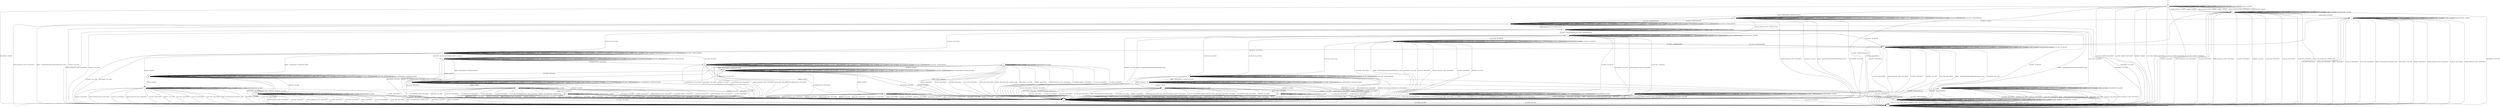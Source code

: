 digraph "" {
	graph ["Incoming time"=0.17901062965393066,
		"Outgoing time"=0.2596268653869629,
		Output="{'States': 32, 'Transitions': 683, 'Filename': '../results/ssh/OpenSSH-OpenSSH-yices-4.dot'}",
		Reference="{'States': 32, 'Transitions': 683, 'Filename': '../subjects/ssh/OpenSSH.dot'}",
		Solver=yices,
		Updated="{'States': 32, 'Transitions': 683, 'Filename': '../subjects/ssh/OpenSSH.dot'}",
		"f-measure"=1.0,
		precision=1.0,
		recall=1.0
	];
	a -> a	[key=0,
		label="DEBUG / NO_RESP"];
	a -> a	[key=1,
		label="CH_OPEN / CH_MAX"];
	a -> a	[key=2,
		label="IGNORE / NO_RESP"];
	a -> a	[key=3,
		label="UNIMPLEMENTED / NO_RESP"];
	a -> w	[key=0,
		label="NEWKEYS / NO_RESP"];
	a -> z	[key=0,
		label="CH_CLOSE / DISCONNECT"];
	a -> ee	[key=0,
		label="DISCONNECT / NO_CONN"];
	a -> ee	[key=1,
		label="KEXINIT / DISCONNECT"];
	a -> ee	[key=2,
		label="SERVICE_REQUEST_AUTH / DISCONNECT"];
	a -> ee	[key=3,
		label="CH_WINDOW_ADJUST / DISCONNECT"];
	a -> ee	[key=4,
		label="UA_PK_OK / DISCONNECT"];
	a -> ee	[key=5,
		label="SERVICE_REQUEST_CONN / DISCONNECT"];
	a -> ee	[key=6,
		label="UA_NONE / DISCONNECT"];
	a -> ee	[key=7,
		label="CH_EXTENDED_DATA / DISCONNECT"];
	a -> ee	[key=8,
		label="UA_PK_NOK / DISCONNECT"];
	a -> ee	[key=9,
		label="CH_REQUEST_PTY / DISCONNECT"];
	a -> ee	[key=10,
		label="KEX30 / DISCONNECT"];
	a -> ee	[key=11,
		label="CH_EOF / DISCONNECT"];
	a -> ee	[key=12,
		label="CH_DATA / DISCONNECT"];
	a -> ee	[key=13,
		label="UA_PW_OK / DISCONNECT"];
	a -> ee	[key=14,
		label="UA_PW_NOK / DISCONNECT"];
	a -> ee	[key=15,
		label="REKEY / DISCONNECT|NO_CONN|NO_CONN"];
	b -> b	[key=0,
		label="SERVICE_REQUEST_AUTH / NO_RESP"];
	b -> b	[key=1,
		label="CH_WINDOW_ADJUST / NO_RESP"];
	b -> b	[key=2,
		label="DEBUG / NO_RESP"];
	b -> b	[key=3,
		label="UA_PK_OK / UNIMPLEMENTED"];
	b -> b	[key=4,
		label="SERVICE_REQUEST_CONN / NO_RESP"];
	b -> b	[key=5,
		label="UA_NONE / UNIMPLEMENTED"];
	b -> b	[key=6,
		label="UA_PK_NOK / UNIMPLEMENTED"];
	b -> b	[key=7,
		label="CH_OPEN / CH_MAX"];
	b -> b	[key=8,
		label="KEX30 / NO_RESP"];
	b -> b	[key=9,
		label="IGNORE / NO_RESP"];
	b -> b	[key=10,
		label="UNIMPLEMENTED / NO_RESP"];
	b -> b	[key=11,
		label="UA_PW_OK / UNIMPLEMENTED"];
	b -> b	[key=12,
		label="UA_PW_NOK / UNIMPLEMENTED"];
	b -> b	[key=13,
		label="REKEY / KEXINIT|KEX31+NEWKEYS|NO_RESP"];
	b -> x	[key=0,
		label="KEXINIT / KEXINIT"];
	b -> z	[key=0,
		label="CH_CLOSE / DISCONNECT"];
	b -> ee	[key=0,
		label="DISCONNECT / NO_CONN"];
	b -> ee	[key=1,
		label="CH_EXTENDED_DATA / DISCONNECT"];
	b -> ee	[key=2,
		label="NEWKEYS / NO_CONN"];
	b -> ee	[key=3,
		label="CH_REQUEST_PTY / DISCONNECT"];
	b -> ee	[key=4,
		label="CH_EOF / DISCONNECT"];
	b -> ee	[key=5,
		label="CH_DATA / DISCONNECT"];
	c -> c	[key=0,
		label="KEXINIT / UNIMPLEMENTED"];
	c -> c	[key=1,
		label="SERVICE_REQUEST_AUTH / SERVICE_ACCEPT"];
	c -> c	[key=2,
		label="CH_WINDOW_ADJUST / CH_NONE"];
	c -> c	[key=3,
		label="DEBUG / NO_RESP"];
	c -> c	[key=4,
		label="CH_EXTENDED_DATA / CH_NONE"];
	c -> c	[key=5,
		label="UA_PK_NOK / UA_FAILURE"];
	c -> c	[key=6,
		label="CH_CLOSE / CH_NONE"];
	c -> c	[key=7,
		label="CH_REQUEST_PTY / CH_NONE"];
	c -> c	[key=8,
		label="KEX30 / UNIMPLEMENTED"];
	c -> c	[key=9,
		label="IGNORE / NO_RESP"];
	c -> c	[key=10,
		label="CH_EOF / CH_NONE"];
	c -> c	[key=11,
		label="CH_DATA / CH_NONE"];
	c -> c	[key=12,
		label="UNIMPLEMENTED / NO_RESP"];
	c -> l	[key=0,
		label="CH_OPEN / UNIMPLEMENTED"];
	c -> z	[key=0,
		label="DISCONNECT / NO_CONN"];
	c -> z	[key=1,
		label="UA_PK_OK / DISCONNECT"];
	c -> z	[key=2,
		label="SERVICE_REQUEST_CONN / DISCONNECT"];
	c -> z	[key=3,
		label="UA_NONE / DISCONNECT"];
	c -> z	[key=4,
		label="NEWKEYS / NO_CONN"];
	c -> z	[key=5,
		label="UA_PW_OK / DISCONNECT"];
	c -> z	[key=6,
		label="UA_PW_NOK / DISCONNECT"];
	c -> z	[key=7,
		label="REKEY / UNIMPLEMENTED|UNIMPLEMENTED|NO_CONN"];
	d -> m	[key=0];
	e -> e	[key=0,
		label="CH_WINDOW_ADJUST / CH_NONE"];
	e -> e	[key=1,
		label="DEBUG / NO_RESP"];
	e -> e	[key=2,
		label="CH_EXTENDED_DATA / CH_NONE"];
	e -> e	[key=3,
		label="CH_CLOSE / CH_NONE"];
	e -> e	[key=4,
		label="CH_REQUEST_PTY / CH_NONE"];
	e -> e	[key=5,
		label="IGNORE / NO_RESP"];
	e -> e	[key=6,
		label="CH_EOF / CH_NONE"];
	e -> e	[key=7,
		label="CH_DATA / CH_NONE"];
	e -> e	[key=8,
		label="UNIMPLEMENTED / NO_RESP"];
	e -> z	[key=0,
		label="DISCONNECT / NO_CONN"];
	e -> z	[key=1,
		label="KEXINIT / DISCONNECT"];
	e -> z	[key=2,
		label="SERVICE_REQUEST_AUTH / DISCONNECT"];
	e -> z	[key=3,
		label="UA_PK_OK / DISCONNECT"];
	e -> z	[key=4,
		label="SERVICE_REQUEST_CONN / DISCONNECT"];
	e -> z	[key=5,
		label="UA_NONE / DISCONNECT"];
	e -> z	[key=6,
		label="NEWKEYS / NO_CONN"];
	e -> z	[key=7,
		label="UA_PK_NOK / DISCONNECT"];
	e -> z	[key=8,
		label="UA_PW_OK / DISCONNECT"];
	e -> z	[key=9,
		label="UA_PW_NOK / DISCONNECT"];
	e -> z	[key=10,
		label="REKEY / DISCONNECT|NO_CONN|NO_CONN"];
	e -> cc	[key=0,
		label="KEX30 / KEX31+NEWKEYS"];
	e -> ee	[key=0,
		label="CH_OPEN / DISCONNECT"];
	f -> f	[key=0,
		label="KEXINIT / UNIMPLEMENTED"];
	f -> f	[key=1,
		label="SERVICE_REQUEST_AUTH / SERVICE_ACCEPT"];
	f -> f	[key=2,
		label="CH_WINDOW_ADJUST / CH_NONE"];
	f -> f	[key=3,
		label="DEBUG / NO_RESP"];
	f -> f	[key=4,
		label="CH_EXTENDED_DATA / CH_NONE"];
	f -> f	[key=5,
		label="CH_CLOSE / CH_NONE"];
	f -> f	[key=6,
		label="CH_REQUEST_PTY / CH_NONE"];
	f -> f	[key=7,
		label="KEX30 / UNIMPLEMENTED"];
	f -> f	[key=8,
		label="IGNORE / NO_RESP"];
	f -> f	[key=9,
		label="CH_EOF / CH_NONE"];
	f -> f	[key=10,
		label="CH_DATA / CH_NONE"];
	f -> f	[key=11,
		label="UNIMPLEMENTED / NO_RESP"];
	f -> f	[key=12,
		label="UA_PW_NOK / UA_FAILURE"];
	f -> p	[key=0,
		label="CH_OPEN / UNIMPLEMENTED"];
	f -> q	[key=0,
		label="UA_PW_OK / UA_SUCCESS"];
	f -> z	[key=0,
		label="DISCONNECT / NO_CONN"];
	f -> z	[key=1,
		label="UA_PK_OK / DISCONNECT"];
	f -> z	[key=2,
		label="SERVICE_REQUEST_CONN / DISCONNECT"];
	f -> z	[key=3,
		label="UA_NONE / DISCONNECT"];
	f -> z	[key=4,
		label="NEWKEYS / NO_CONN"];
	f -> z	[key=5,
		label="UA_PK_NOK / DISCONNECT"];
	f -> z	[key=6,
		label="REKEY / UNIMPLEMENTED|UNIMPLEMENTED|NO_CONN"];
	g -> g	[key=0,
		label="SERVICE_REQUEST_AUTH / UNIMPLEMENTED"];
	g -> g	[key=1,
		label="CH_WINDOW_ADJUST / NO_RESP"];
	g -> g	[key=2,
		label="DEBUG / NO_RESP"];
	g -> g	[key=3,
		label="UA_PK_OK / UNIMPLEMENTED"];
	g -> g	[key=4,
		label="SERVICE_REQUEST_CONN / UNIMPLEMENTED"];
	g -> g	[key=5,
		label="UA_NONE / UNIMPLEMENTED"];
	g -> g	[key=6,
		label="CH_EXTENDED_DATA / NO_RESP"];
	g -> g	[key=7,
		label="UA_PK_NOK / UNIMPLEMENTED"];
	g -> g	[key=8,
		label="CH_OPEN / CH_MAX"];
	g -> g	[key=9,
		label="KEX30 / UNIMPLEMENTED"];
	g -> g	[key=10,
		label="IGNORE / NO_RESP"];
	g -> g	[key=11,
		label="CH_EOF / NO_RESP"];
	g -> g	[key=12,
		label="CH_DATA / NO_RESP"];
	g -> g	[key=13,
		label="UNIMPLEMENTED / NO_RESP"];
	g -> g	[key=14,
		label="UA_PW_OK / UNIMPLEMENTED"];
	g -> g	[key=15,
		label="UA_PW_NOK / UNIMPLEMENTED"];
	g -> q	[key=0,
		label="CH_CLOSE / CH_CLOSE"];
	g -> w	[key=0,
		label="REKEY / KEXINIT|KEX31+NEWKEYS|NO_RESP"];
	g -> ee	[key=0,
		label="DISCONNECT / NO_CONN"];
	g -> ee	[key=1,
		label="NEWKEYS / NO_CONN"];
	g -> ee	[key=2,
		label="CH_REQUEST_PTY / DISCONNECT"];
	g -> ff	[key=0,
		label="KEXINIT / KEXINIT"];
	h -> h	[key=0,
		label="KEXINIT / UNIMPLEMENTED"];
	h -> h	[key=1,
		label="SERVICE_REQUEST_AUTH / SERVICE_ACCEPT"];
	h -> h	[key=2,
		label="CH_WINDOW_ADJUST / UNIMPLEMENTED"];
	h -> h	[key=3,
		label="DEBUG / NO_RESP"];
	h -> h	[key=4,
		label="CH_EXTENDED_DATA / UNIMPLEMENTED"];
	h -> h	[key=5,
		label="CH_OPEN / CH_MAX"];
	h -> h	[key=6,
		label="CH_REQUEST_PTY / UNIMPLEMENTED"];
	h -> h	[key=7,
		label="KEX30 / UNIMPLEMENTED"];
	h -> h	[key=8,
		label="IGNORE / NO_RESP"];
	h -> h	[key=9,
		label="CH_EOF / UNIMPLEMENTED"];
	h -> h	[key=10,
		label="CH_DATA / UNIMPLEMENTED"];
	h -> h	[key=11,
		label="UNIMPLEMENTED / NO_RESP"];
	h -> l	[key=0,
		label="UA_PK_NOK / UA_FAILURE"];
	h -> n	[key=0,
		label="UA_NONE / UA_FAILURE"];
	h -> p	[key=0,
		label="UA_PW_NOK / UA_FAILURE"];
	h -> r	[key=0,
		label="CH_CLOSE / UNIMPLEMENTED"];
	h -> u	[key=0,
		label="UA_PK_OK / UA_SUCCESS"];
	h -> u	[key=1,
		label="UA_PW_OK / UA_SUCCESS"];
	h -> ee	[key=0,
		label="DISCONNECT / NO_CONN"];
	h -> ee	[key=1,
		label="SERVICE_REQUEST_CONN / DISCONNECT"];
	h -> ee	[key=2,
		label="NEWKEYS / NO_CONN"];
	h -> ee	[key=3,
		label="REKEY / UNIMPLEMENTED|UNIMPLEMENTED|NO_CONN"];
	i -> i	[key=0,
		label="CH_WINDOW_ADJUST / CH_NONE"];
	i -> i	[key=1,
		label="DEBUG / NO_RESP"];
	i -> i	[key=2,
		label="CH_EXTENDED_DATA / CH_NONE"];
	i -> i	[key=3,
		label="CH_CLOSE / CH_NONE"];
	i -> i	[key=4,
		label="CH_REQUEST_PTY / CH_NONE"];
	i -> i	[key=5,
		label="IGNORE / NO_RESP"];
	i -> i	[key=6,
		label="CH_EOF / CH_NONE"];
	i -> i	[key=7,
		label="CH_DATA / CH_NONE"];
	i -> i	[key=8,
		label="UNIMPLEMENTED / NO_RESP"];
	i -> t	[key=0,
		label="KEX30 / KEX31+NEWKEYS"];
	i -> z	[key=0,
		label="DISCONNECT / NO_CONN"];
	i -> z	[key=1,
		label="KEXINIT / DISCONNECT"];
	i -> z	[key=2,
		label="SERVICE_REQUEST_AUTH / DISCONNECT"];
	i -> z	[key=3,
		label="UA_PK_OK / DISCONNECT"];
	i -> z	[key=4,
		label="SERVICE_REQUEST_CONN / DISCONNECT"];
	i -> z	[key=5,
		label="UA_NONE / DISCONNECT"];
	i -> z	[key=6,
		label="NEWKEYS / NO_CONN"];
	i -> z	[key=7,
		label="UA_PK_NOK / DISCONNECT"];
	i -> z	[key=8,
		label="UA_PW_OK / DISCONNECT"];
	i -> z	[key=9,
		label="UA_PW_NOK / DISCONNECT"];
	i -> z	[key=10,
		label="REKEY / DISCONNECT|NO_CONN|NO_CONN"];
	i -> ee	[key=0,
		label="CH_OPEN / DISCONNECT"];
	j -> j	[key=0,
		label="KEXINIT / UNIMPLEMENTED"];
	j -> j	[key=1,
		label="SERVICE_REQUEST_AUTH / SERVICE_ACCEPT"];
	j -> j	[key=2,
		label="CH_WINDOW_ADJUST / CH_NONE"];
	j -> j	[key=3,
		label="DEBUG / NO_RESP"];
	j -> j	[key=4,
		label="UA_NONE / UA_FAILURE"];
	j -> j	[key=5,
		label="CH_EXTENDED_DATA / CH_NONE"];
	j -> j	[key=6,
		label="CH_CLOSE / CH_NONE"];
	j -> j	[key=7,
		label="CH_REQUEST_PTY / CH_NONE"];
	j -> j	[key=8,
		label="KEX30 / UNIMPLEMENTED"];
	j -> j	[key=9,
		label="IGNORE / NO_RESP"];
	j -> j	[key=10,
		label="CH_EOF / CH_NONE"];
	j -> j	[key=11,
		label="CH_DATA / CH_NONE"];
	j -> j	[key=12,
		label="UNIMPLEMENTED / NO_RESP"];
	j -> n	[key=0,
		label="CH_OPEN / UNIMPLEMENTED"];
	j -> z	[key=0,
		label="DISCONNECT / NO_CONN"];
	j -> z	[key=1,
		label="UA_PK_OK / DISCONNECT"];
	j -> z	[key=2,
		label="SERVICE_REQUEST_CONN / DISCONNECT"];
	j -> z	[key=3,
		label="NEWKEYS / NO_CONN"];
	j -> z	[key=4,
		label="UA_PK_NOK / DISCONNECT"];
	j -> z	[key=5,
		label="UA_PW_OK / DISCONNECT"];
	j -> z	[key=6,
		label="UA_PW_NOK / DISCONNECT"];
	j -> z	[key=7,
		label="REKEY / UNIMPLEMENTED|UNIMPLEMENTED|NO_CONN"];
	k -> b	[key=0,
		label="NEWKEYS / NO_RESP"];
	k -> k	[key=0,
		label="DEBUG / NO_RESP"];
	k -> k	[key=1,
		label="CH_OPEN / CH_MAX"];
	k -> k	[key=2,
		label="IGNORE / NO_RESP"];
	k -> k	[key=3,
		label="UNIMPLEMENTED / NO_RESP"];
	k -> z	[key=0,
		label="CH_CLOSE / DISCONNECT"];
	k -> ee	[key=0,
		label="DISCONNECT / NO_CONN"];
	k -> ee	[key=1,
		label="KEXINIT / DISCONNECT"];
	k -> ee	[key=2,
		label="SERVICE_REQUEST_AUTH / DISCONNECT"];
	k -> ee	[key=3,
		label="CH_WINDOW_ADJUST / DISCONNECT"];
	k -> ee	[key=4,
		label="UA_PK_OK / DISCONNECT"];
	k -> ee	[key=5,
		label="SERVICE_REQUEST_CONN / DISCONNECT"];
	k -> ee	[key=6,
		label="UA_NONE / DISCONNECT"];
	k -> ee	[key=7,
		label="CH_EXTENDED_DATA / DISCONNECT"];
	k -> ee	[key=8,
		label="UA_PK_NOK / DISCONNECT"];
	k -> ee	[key=9,
		label="CH_REQUEST_PTY / DISCONNECT"];
	k -> ee	[key=10,
		label="KEX30 / DISCONNECT"];
	k -> ee	[key=11,
		label="CH_EOF / DISCONNECT"];
	k -> ee	[key=12,
		label="CH_DATA / DISCONNECT"];
	k -> ee	[key=13,
		label="UA_PW_OK / DISCONNECT"];
	k -> ee	[key=14,
		label="UA_PW_NOK / DISCONNECT"];
	k -> ee	[key=15,
		label="REKEY / DISCONNECT|NO_CONN|NO_CONN"];
	l -> c	[key=0,
		label="CH_CLOSE / UNIMPLEMENTED"];
	l -> l	[key=0,
		label="KEXINIT / UNIMPLEMENTED"];
	l -> l	[key=1,
		label="SERVICE_REQUEST_AUTH / SERVICE_ACCEPT"];
	l -> l	[key=2,
		label="CH_WINDOW_ADJUST / UNIMPLEMENTED"];
	l -> l	[key=3,
		label="DEBUG / NO_RESP"];
	l -> l	[key=4,
		label="CH_EXTENDED_DATA / UNIMPLEMENTED"];
	l -> l	[key=5,
		label="UA_PK_NOK / UA_FAILURE"];
	l -> l	[key=6,
		label="CH_OPEN / CH_MAX"];
	l -> l	[key=7,
		label="CH_REQUEST_PTY / UNIMPLEMENTED"];
	l -> l	[key=8,
		label="KEX30 / UNIMPLEMENTED"];
	l -> l	[key=9,
		label="IGNORE / NO_RESP"];
	l -> l	[key=10,
		label="CH_EOF / UNIMPLEMENTED"];
	l -> l	[key=11,
		label="CH_DATA / UNIMPLEMENTED"];
	l -> l	[key=12,
		label="UNIMPLEMENTED / NO_RESP"];
	l -> ee	[key=0,
		label="DISCONNECT / NO_CONN"];
	l -> ee	[key=1,
		label="UA_PK_OK / DISCONNECT"];
	l -> ee	[key=2,
		label="SERVICE_REQUEST_CONN / DISCONNECT"];
	l -> ee	[key=3,
		label="UA_NONE / DISCONNECT"];
	l -> ee	[key=4,
		label="NEWKEYS / NO_CONN"];
	l -> ee	[key=5,
		label="UA_PW_OK / DISCONNECT"];
	l -> ee	[key=6,
		label="UA_PW_NOK / DISCONNECT"];
	l -> ee	[key=7,
		label="REKEY / UNIMPLEMENTED|UNIMPLEMENTED|NO_CONN"];
	m -> i	[key=0,
		label="KEXINIT / KEXINIT"];
	m -> i	[key=1,
		label="SERVICE_REQUEST_AUTH / KEXINIT"];
	m -> i	[key=2,
		label="DEBUG / KEXINIT"];
	m -> i	[key=3,
		label="SERVICE_REQUEST_CONN / KEXINIT"];
	m -> i	[key=4,
		label="KEX30 / KEXINIT"];
	m -> i	[key=5,
		label="IGNORE / KEXINIT"];
	m -> i	[key=6,
		label="UNIMPLEMENTED / KEXINIT"];
	m -> m	[key=0,
		label="CH_WINDOW_ADJUST / CH_NONE"];
	m -> m	[key=1,
		label="CH_EXTENDED_DATA / CH_NONE"];
	m -> m	[key=2,
		label="CH_CLOSE / CH_NONE"];
	m -> m	[key=3,
		label="CH_REQUEST_PTY / CH_NONE"];
	m -> m	[key=4,
		label="CH_EOF / CH_NONE"];
	m -> m	[key=5,
		label="CH_DATA / CH_NONE"];
	m -> o	[key=0,
		label="REKEY / KEXINIT|KEX31+NEWKEYS|NO_RESP"];
	m -> z	[key=0,
		label="DISCONNECT / KEXINIT"];
	m -> z	[key=1,
		label="UA_PK_OK / KEXINIT+DISCONNECT"];
	m -> z	[key=2,
		label="UA_NONE / KEXINIT+DISCONNECT"];
	m -> z	[key=3,
		label="NEWKEYS / KEXINIT"];
	m -> z	[key=4,
		label="UA_PK_NOK / KEXINIT+DISCONNECT"];
	m -> z	[key=5,
		label="UA_PW_OK / KEXINIT+DISCONNECT"];
	m -> z	[key=6,
		label="UA_PW_NOK / KEXINIT+DISCONNECT"];
	m -> ee	[key=0,
		label="CH_OPEN / KEXINIT+DISCONNECT"];
	n -> j	[key=0,
		label="CH_CLOSE / UNIMPLEMENTED"];
	n -> n	[key=0,
		label="KEXINIT / UNIMPLEMENTED"];
	n -> n	[key=1,
		label="SERVICE_REQUEST_AUTH / SERVICE_ACCEPT"];
	n -> n	[key=2,
		label="CH_WINDOW_ADJUST / UNIMPLEMENTED"];
	n -> n	[key=3,
		label="DEBUG / NO_RESP"];
	n -> n	[key=4,
		label="UA_NONE / UA_FAILURE"];
	n -> n	[key=5,
		label="CH_EXTENDED_DATA / UNIMPLEMENTED"];
	n -> n	[key=6,
		label="CH_OPEN / CH_MAX"];
	n -> n	[key=7,
		label="CH_REQUEST_PTY / UNIMPLEMENTED"];
	n -> n	[key=8,
		label="KEX30 / UNIMPLEMENTED"];
	n -> n	[key=9,
		label="IGNORE / NO_RESP"];
	n -> n	[key=10,
		label="CH_EOF / UNIMPLEMENTED"];
	n -> n	[key=11,
		label="CH_DATA / UNIMPLEMENTED"];
	n -> n	[key=12,
		label="UNIMPLEMENTED / NO_RESP"];
	n -> ee	[key=0,
		label="DISCONNECT / NO_CONN"];
	n -> ee	[key=1,
		label="UA_PK_OK / DISCONNECT"];
	n -> ee	[key=2,
		label="SERVICE_REQUEST_CONN / DISCONNECT"];
	n -> ee	[key=3,
		label="NEWKEYS / NO_CONN"];
	n -> ee	[key=4,
		label="UA_PK_NOK / DISCONNECT"];
	n -> ee	[key=5,
		label="UA_PW_OK / DISCONNECT"];
	n -> ee	[key=6,
		label="UA_PW_NOK / DISCONNECT"];
	n -> ee	[key=7,
		label="REKEY / UNIMPLEMENTED|UNIMPLEMENTED|NO_CONN"];
	o -> o	[key=0,
		label="KEXINIT / UNIMPLEMENTED"];
	o -> o	[key=1,
		label="CH_WINDOW_ADJUST / CH_NONE"];
	o -> o	[key=2,
		label="DEBUG / NO_RESP"];
	o -> o	[key=3,
		label="UA_PK_OK / UNIMPLEMENTED"];
	o -> o	[key=4,
		label="UA_NONE / UNIMPLEMENTED"];
	o -> o	[key=5,
		label="CH_EXTENDED_DATA / CH_NONE"];
	o -> o	[key=6,
		label="UA_PK_NOK / UNIMPLEMENTED"];
	o -> o	[key=7,
		label="CH_CLOSE / CH_NONE"];
	o -> o	[key=8,
		label="CH_REQUEST_PTY / CH_NONE"];
	o -> o	[key=9,
		label="KEX30 / UNIMPLEMENTED"];
	o -> o	[key=10,
		label="IGNORE / NO_RESP"];
	o -> o	[key=11,
		label="CH_EOF / CH_NONE"];
	o -> o	[key=12,
		label="CH_DATA / CH_NONE"];
	o -> o	[key=13,
		label="UNIMPLEMENTED / NO_RESP"];
	o -> o	[key=14,
		label="UA_PW_OK / UNIMPLEMENTED"];
	o -> o	[key=15,
		label="UA_PW_NOK / UNIMPLEMENTED"];
	o -> r	[key=0,
		label="SERVICE_REQUEST_AUTH / SERVICE_ACCEPT"];
	o -> z	[key=0,
		label="DISCONNECT / NO_CONN"];
	o -> z	[key=1,
		label="SERVICE_REQUEST_CONN / DISCONNECT"];
	o -> z	[key=2,
		label="NEWKEYS / NO_CONN"];
	o -> z	[key=3,
		label="REKEY / UNIMPLEMENTED|UNIMPLEMENTED|NO_CONN"];
	o -> dd	[key=0,
		label="CH_OPEN / UNIMPLEMENTED"];
	p -> f	[key=0,
		label="CH_CLOSE / UNIMPLEMENTED"];
	p -> p	[key=0,
		label="KEXINIT / UNIMPLEMENTED"];
	p -> p	[key=1,
		label="SERVICE_REQUEST_AUTH / SERVICE_ACCEPT"];
	p -> p	[key=2,
		label="CH_WINDOW_ADJUST / UNIMPLEMENTED"];
	p -> p	[key=3,
		label="DEBUG / NO_RESP"];
	p -> p	[key=4,
		label="CH_EXTENDED_DATA / UNIMPLEMENTED"];
	p -> p	[key=5,
		label="CH_OPEN / CH_MAX"];
	p -> p	[key=6,
		label="CH_REQUEST_PTY / UNIMPLEMENTED"];
	p -> p	[key=7,
		label="KEX30 / UNIMPLEMENTED"];
	p -> p	[key=8,
		label="IGNORE / NO_RESP"];
	p -> p	[key=9,
		label="CH_EOF / UNIMPLEMENTED"];
	p -> p	[key=10,
		label="CH_DATA / UNIMPLEMENTED"];
	p -> p	[key=11,
		label="UNIMPLEMENTED / NO_RESP"];
	p -> p	[key=12,
		label="UA_PW_NOK / UA_FAILURE"];
	p -> u	[key=0,
		label="UA_PW_OK / UA_SUCCESS"];
	p -> ee	[key=0,
		label="DISCONNECT / NO_CONN"];
	p -> ee	[key=1,
		label="UA_PK_OK / DISCONNECT"];
	p -> ee	[key=2,
		label="SERVICE_REQUEST_CONN / DISCONNECT"];
	p -> ee	[key=3,
		label="UA_NONE / DISCONNECT"];
	p -> ee	[key=4,
		label="NEWKEYS / NO_CONN"];
	p -> ee	[key=5,
		label="UA_PK_NOK / DISCONNECT"];
	p -> ee	[key=6,
		label="REKEY / UNIMPLEMENTED|UNIMPLEMENTED|NO_CONN"];
	q -> e	[key=0,
		label="KEXINIT / KEXINIT"];
	q -> q	[key=0,
		label="SERVICE_REQUEST_AUTH / UNIMPLEMENTED"];
	q -> q	[key=1,
		label="CH_WINDOW_ADJUST / CH_NONE"];
	q -> q	[key=2,
		label="DEBUG / NO_RESP"];
	q -> q	[key=3,
		label="UA_PK_OK / UNIMPLEMENTED"];
	q -> q	[key=4,
		label="SERVICE_REQUEST_CONN / UNIMPLEMENTED"];
	q -> q	[key=5,
		label="UA_NONE / UNIMPLEMENTED"];
	q -> q	[key=6,
		label="CH_EXTENDED_DATA / CH_NONE"];
	q -> q	[key=7,
		label="UA_PK_NOK / UNIMPLEMENTED"];
	q -> q	[key=8,
		label="CH_CLOSE / CH_NONE"];
	q -> q	[key=9,
		label="CH_REQUEST_PTY / CH_NONE"];
	q -> q	[key=10,
		label="KEX30 / UNIMPLEMENTED"];
	q -> q	[key=11,
		label="IGNORE / NO_RESP"];
	q -> q	[key=12,
		label="CH_EOF / CH_NONE"];
	q -> q	[key=13,
		label="CH_DATA / CH_NONE"];
	q -> q	[key=14,
		label="UNIMPLEMENTED / NO_RESP"];
	q -> q	[key=15,
		label="UA_PW_OK / UNIMPLEMENTED"];
	q -> q	[key=16,
		label="UA_PW_NOK / UNIMPLEMENTED"];
	q -> z	[key=0,
		label="DISCONNECT / NO_CONN"];
	q -> z	[key=1,
		label="NEWKEYS / NO_CONN"];
	q -> aa	[key=0,
		label="CH_OPEN / CH_OPEN_SUCCESS"];
	q -> bb	[key=0,
		label="REKEY / KEXINIT|KEX31+NEWKEYS|NO_RESP"];
	r -> c	[key=0,
		label="UA_PK_NOK / UA_FAILURE"];
	r -> f	[key=0,
		label="UA_PW_NOK / UA_FAILURE"];
	r -> h	[key=0,
		label="CH_OPEN / UNIMPLEMENTED"];
	r -> j	[key=0,
		label="UA_NONE / UA_FAILURE"];
	r -> q	[key=0,
		label="UA_PK_OK / UA_SUCCESS"];
	r -> q	[key=1,
		label="UA_PW_OK / UA_SUCCESS"];
	r -> r	[key=0,
		label="KEXINIT / UNIMPLEMENTED"];
	r -> r	[key=1,
		label="SERVICE_REQUEST_AUTH / SERVICE_ACCEPT"];
	r -> r	[key=2,
		label="CH_WINDOW_ADJUST / CH_NONE"];
	r -> r	[key=3,
		label="DEBUG / NO_RESP"];
	r -> r	[key=4,
		label="CH_EXTENDED_DATA / CH_NONE"];
	r -> r	[key=5,
		label="CH_CLOSE / CH_NONE"];
	r -> r	[key=6,
		label="CH_REQUEST_PTY / CH_NONE"];
	r -> r	[key=7,
		label="KEX30 / UNIMPLEMENTED"];
	r -> r	[key=8,
		label="IGNORE / NO_RESP"];
	r -> r	[key=9,
		label="CH_EOF / CH_NONE"];
	r -> r	[key=10,
		label="CH_DATA / CH_NONE"];
	r -> r	[key=11,
		label="UNIMPLEMENTED / NO_RESP"];
	r -> z	[key=0,
		label="DISCONNECT / NO_CONN"];
	r -> z	[key=1,
		label="SERVICE_REQUEST_CONN / DISCONNECT"];
	r -> z	[key=2,
		label="NEWKEYS / NO_CONN"];
	r -> z	[key=3,
		label="REKEY / UNIMPLEMENTED|UNIMPLEMENTED|NO_CONN"];
	s -> s	[key=0,
		label="DEBUG / NO_RESP"];
	s -> s	[key=1,
		label="CH_OPEN / CH_MAX"];
	s -> s	[key=2,
		label="IGNORE / NO_RESP"];
	s -> s	[key=3,
		label="UNIMPLEMENTED / NO_RESP"];
	s -> y	[key=0,
		label="KEX30 / KEX31+NEWKEYS"];
	s -> z	[key=0,
		label="CH_CLOSE / DISCONNECT"];
	s -> ee	[key=0,
		label="DISCONNECT / NO_CONN"];
	s -> ee	[key=1,
		label="KEXINIT / DISCONNECT"];
	s -> ee	[key=2,
		label="SERVICE_REQUEST_AUTH / DISCONNECT"];
	s -> ee	[key=3,
		label="CH_WINDOW_ADJUST / DISCONNECT"];
	s -> ee	[key=4,
		label="UA_PK_OK / DISCONNECT"];
	s -> ee	[key=5,
		label="SERVICE_REQUEST_CONN / DISCONNECT"];
	s -> ee	[key=6,
		label="UA_NONE / DISCONNECT"];
	s -> ee	[key=7,
		label="CH_EXTENDED_DATA / DISCONNECT"];
	s -> ee	[key=8,
		label="NEWKEYS / NO_CONN"];
	s -> ee	[key=9,
		label="UA_PK_NOK / DISCONNECT"];
	s -> ee	[key=10,
		label="CH_REQUEST_PTY / DISCONNECT"];
	s -> ee	[key=11,
		label="CH_EOF / DISCONNECT"];
	s -> ee	[key=12,
		label="CH_DATA / DISCONNECT"];
	s -> ee	[key=13,
		label="UA_PW_OK / DISCONNECT"];
	s -> ee	[key=14,
		label="UA_PW_NOK / DISCONNECT"];
	s -> ee	[key=15,
		label="REKEY / DISCONNECT|NO_CONN|NO_CONN"];
	t -> o	[key=0,
		label="NEWKEYS / NO_RESP"];
	t -> t	[key=0,
		label="CH_WINDOW_ADJUST / CH_NONE"];
	t -> t	[key=1,
		label="DEBUG / NO_RESP"];
	t -> t	[key=2,
		label="CH_EXTENDED_DATA / CH_NONE"];
	t -> t	[key=3,
		label="CH_CLOSE / CH_NONE"];
	t -> t	[key=4,
		label="CH_REQUEST_PTY / CH_NONE"];
	t -> t	[key=5,
		label="IGNORE / NO_RESP"];
	t -> t	[key=6,
		label="CH_EOF / CH_NONE"];
	t -> t	[key=7,
		label="CH_DATA / CH_NONE"];
	t -> t	[key=8,
		label="UNIMPLEMENTED / NO_RESP"];
	t -> z	[key=0,
		label="DISCONNECT / NO_CONN"];
	t -> z	[key=1,
		label="KEXINIT / DISCONNECT"];
	t -> z	[key=2,
		label="SERVICE_REQUEST_AUTH / DISCONNECT"];
	t -> z	[key=3,
		label="UA_PK_OK / DISCONNECT"];
	t -> z	[key=4,
		label="SERVICE_REQUEST_CONN / DISCONNECT"];
	t -> z	[key=5,
		label="UA_NONE / DISCONNECT"];
	t -> z	[key=6,
		label="UA_PK_NOK / DISCONNECT"];
	t -> z	[key=7,
		label="KEX30 / DISCONNECT"];
	t -> z	[key=8,
		label="UA_PW_OK / DISCONNECT"];
	t -> z	[key=9,
		label="UA_PW_NOK / DISCONNECT"];
	t -> z	[key=10,
		label="REKEY / DISCONNECT|NO_CONN|NO_CONN"];
	t -> ee	[key=0,
		label="CH_OPEN / DISCONNECT"];
	u -> b	[key=0,
		label="REKEY / KEXINIT|KEX31+NEWKEYS|NO_RESP"];
	u -> u	[key=0,
		label="SERVICE_REQUEST_AUTH / UNIMPLEMENTED"];
	u -> u	[key=1,
		label="CH_WINDOW_ADJUST / NO_RESP"];
	u -> u	[key=2,
		label="DEBUG / NO_RESP"];
	u -> u	[key=3,
		label="UA_PK_OK / UNIMPLEMENTED"];
	u -> u	[key=4,
		label="SERVICE_REQUEST_CONN / UNIMPLEMENTED"];
	u -> u	[key=5,
		label="UA_NONE / UNIMPLEMENTED"];
	u -> u	[key=6,
		label="UA_PK_NOK / UNIMPLEMENTED"];
	u -> u	[key=7,
		label="CH_OPEN / CH_MAX"];
	u -> u	[key=8,
		label="KEX30 / UNIMPLEMENTED"];
	u -> u	[key=9,
		label="IGNORE / NO_RESP"];
	u -> u	[key=10,
		label="UNIMPLEMENTED / NO_RESP"];
	u -> u	[key=11,
		label="UA_PW_OK / UNIMPLEMENTED"];
	u -> u	[key=12,
		label="UA_PW_NOK / UNIMPLEMENTED"];
	u -> x	[key=0,
		label="KEXINIT / KEXINIT"];
	u -> z	[key=0,
		label="CH_CLOSE / DISCONNECT"];
	u -> ee	[key=0,
		label="DISCONNECT / NO_CONN"];
	u -> ee	[key=1,
		label="CH_EXTENDED_DATA / DISCONNECT"];
	u -> ee	[key=2,
		label="NEWKEYS / NO_CONN"];
	u -> ee	[key=3,
		label="CH_REQUEST_PTY / DISCONNECT"];
	u -> ee	[key=4,
		label="CH_EOF / DISCONNECT"];
	u -> ee	[key=5,
		label="CH_DATA / DISCONNECT"];
	v -> s	[key=0,
		label="KEXINIT / KEXINIT"];
	v -> v	[key=0,
		label="SERVICE_REQUEST_AUTH / NO_RESP"];
	v -> v	[key=1,
		label="CH_WINDOW_ADJUST / NO_RESP"];
	v -> v	[key=2,
		label="DEBUG / NO_RESP"];
	v -> v	[key=3,
		label="UA_PK_OK / UNIMPLEMENTED"];
	v -> v	[key=4,
		label="SERVICE_REQUEST_CONN / NO_RESP"];
	v -> v	[key=5,
		label="UA_NONE / UNIMPLEMENTED"];
	v -> v	[key=6,
		label="CH_EXTENDED_DATA / NO_RESP"];
	v -> v	[key=7,
		label="UA_PK_NOK / UNIMPLEMENTED"];
	v -> v	[key=8,
		label="CH_OPEN / CH_MAX"];
	v -> v	[key=9,
		label="KEX30 / NO_RESP"];
	v -> v	[key=10,
		label="IGNORE / NO_RESP"];
	v -> v	[key=11,
		label="CH_EOF / NO_RESP"];
	v -> v	[key=12,
		label="CH_DATA / NO_RESP"];
	v -> v	[key=13,
		label="UNIMPLEMENTED / NO_RESP"];
	v -> v	[key=14,
		label="UA_PW_OK / UNIMPLEMENTED"];
	v -> v	[key=15,
		label="UA_PW_NOK / UNIMPLEMENTED"];
	v -> v	[key=16,
		label="REKEY / KEXINIT|KEX31+NEWKEYS|NO_RESP"];
	v -> w	[key=0,
		label="CH_REQUEST_PTY / CH_SUCCESS"];
	v -> bb	[key=0,
		label="CH_CLOSE / CH_CLOSE"];
	v -> ee	[key=0,
		label="DISCONNECT / NO_CONN"];
	v -> ee	[key=1,
		label="NEWKEYS / NO_CONN"];
	w -> w	[key=0,
		label="SERVICE_REQUEST_AUTH / NO_RESP"];
	w -> w	[key=1,
		label="CH_WINDOW_ADJUST / NO_RESP"];
	w -> w	[key=2,
		label="DEBUG / NO_RESP"];
	w -> w	[key=3,
		label="UA_PK_OK / UNIMPLEMENTED"];
	w -> w	[key=4,
		label="SERVICE_REQUEST_CONN / NO_RESP"];
	w -> w	[key=5,
		label="UA_NONE / UNIMPLEMENTED"];
	w -> w	[key=6,
		label="CH_EXTENDED_DATA / NO_RESP"];
	w -> w	[key=7,
		label="UA_PK_NOK / UNIMPLEMENTED"];
	w -> w	[key=8,
		label="CH_OPEN / CH_MAX"];
	w -> w	[key=9,
		label="KEX30 / NO_RESP"];
	w -> w	[key=10,
		label="IGNORE / NO_RESP"];
	w -> w	[key=11,
		label="CH_EOF / NO_RESP"];
	w -> w	[key=12,
		label="CH_DATA / NO_RESP"];
	w -> w	[key=13,
		label="UNIMPLEMENTED / NO_RESP"];
	w -> w	[key=14,
		label="UA_PW_OK / UNIMPLEMENTED"];
	w -> w	[key=15,
		label="UA_PW_NOK / UNIMPLEMENTED"];
	w -> w	[key=16,
		label="REKEY / KEXINIT|KEX31+NEWKEYS|NO_RESP"];
	w -> bb	[key=0,
		label="CH_CLOSE / CH_CLOSE"];
	w -> ee	[key=0,
		label="DISCONNECT / NO_CONN"];
	w -> ee	[key=1,
		label="NEWKEYS / NO_CONN"];
	w -> ee	[key=2,
		label="CH_REQUEST_PTY / DISCONNECT"];
	w -> ff	[key=0,
		label="KEXINIT / KEXINIT"];
	x -> k	[key=0,
		label="KEX30 / KEX31+NEWKEYS"];
	x -> x	[key=0,
		label="DEBUG / NO_RESP"];
	x -> x	[key=1,
		label="CH_OPEN / CH_MAX"];
	x -> x	[key=2,
		label="IGNORE / NO_RESP"];
	x -> x	[key=3,
		label="UNIMPLEMENTED / NO_RESP"];
	x -> z	[key=0,
		label="CH_CLOSE / DISCONNECT"];
	x -> ee	[key=0,
		label="DISCONNECT / NO_CONN"];
	x -> ee	[key=1,
		label="KEXINIT / DISCONNECT"];
	x -> ee	[key=2,
		label="SERVICE_REQUEST_AUTH / DISCONNECT"];
	x -> ee	[key=3,
		label="CH_WINDOW_ADJUST / DISCONNECT"];
	x -> ee	[key=4,
		label="UA_PK_OK / DISCONNECT"];
	x -> ee	[key=5,
		label="SERVICE_REQUEST_CONN / DISCONNECT"];
	x -> ee	[key=6,
		label="UA_NONE / DISCONNECT"];
	x -> ee	[key=7,
		label="CH_EXTENDED_DATA / DISCONNECT"];
	x -> ee	[key=8,
		label="NEWKEYS / NO_CONN"];
	x -> ee	[key=9,
		label="UA_PK_NOK / DISCONNECT"];
	x -> ee	[key=10,
		label="CH_REQUEST_PTY / DISCONNECT"];
	x -> ee	[key=11,
		label="CH_EOF / DISCONNECT"];
	x -> ee	[key=12,
		label="CH_DATA / DISCONNECT"];
	x -> ee	[key=13,
		label="UA_PW_OK / DISCONNECT"];
	x -> ee	[key=14,
		label="UA_PW_NOK / DISCONNECT"];
	x -> ee	[key=15,
		label="REKEY / DISCONNECT|NO_CONN|NO_CONN"];
	y -> v	[key=0,
		label="NEWKEYS / NO_RESP"];
	y -> y	[key=0,
		label="DEBUG / NO_RESP"];
	y -> y	[key=1,
		label="CH_OPEN / CH_MAX"];
	y -> y	[key=2,
		label="IGNORE / NO_RESP"];
	y -> y	[key=3,
		label="UNIMPLEMENTED / NO_RESP"];
	y -> z	[key=0,
		label="CH_CLOSE / DISCONNECT"];
	y -> ee	[key=0,
		label="DISCONNECT / NO_CONN"];
	y -> ee	[key=1,
		label="KEXINIT / DISCONNECT"];
	y -> ee	[key=2,
		label="SERVICE_REQUEST_AUTH / DISCONNECT"];
	y -> ee	[key=3,
		label="CH_WINDOW_ADJUST / DISCONNECT"];
	y -> ee	[key=4,
		label="UA_PK_OK / DISCONNECT"];
	y -> ee	[key=5,
		label="SERVICE_REQUEST_CONN / DISCONNECT"];
	y -> ee	[key=6,
		label="UA_NONE / DISCONNECT"];
	y -> ee	[key=7,
		label="CH_EXTENDED_DATA / DISCONNECT"];
	y -> ee	[key=8,
		label="UA_PK_NOK / DISCONNECT"];
	y -> ee	[key=9,
		label="CH_REQUEST_PTY / DISCONNECT"];
	y -> ee	[key=10,
		label="KEX30 / DISCONNECT"];
	y -> ee	[key=11,
		label="CH_EOF / DISCONNECT"];
	y -> ee	[key=12,
		label="CH_DATA / DISCONNECT"];
	y -> ee	[key=13,
		label="UA_PW_OK / DISCONNECT"];
	y -> ee	[key=14,
		label="UA_PW_NOK / DISCONNECT"];
	y -> ee	[key=15,
		label="REKEY / DISCONNECT|NO_CONN|NO_CONN"];
	z -> z	[key=0,
		label="DISCONNECT / NO_CONN"];
	z -> z	[key=1,
		label="KEXINIT / NO_CONN"];
	z -> z	[key=2,
		label="SERVICE_REQUEST_AUTH / NO_CONN"];
	z -> z	[key=3,
		label="CH_WINDOW_ADJUST / CH_NONE"];
	z -> z	[key=4,
		label="DEBUG / NO_CONN"];
	z -> z	[key=5,
		label="UA_PK_OK / NO_CONN"];
	z -> z	[key=6,
		label="SERVICE_REQUEST_CONN / NO_CONN"];
	z -> z	[key=7,
		label="UA_NONE / NO_CONN"];
	z -> z	[key=8,
		label="CH_EXTENDED_DATA / CH_NONE"];
	z -> z	[key=9,
		label="NEWKEYS / NO_CONN"];
	z -> z	[key=10,
		label="UA_PK_NOK / NO_CONN"];
	z -> z	[key=11,
		label="CH_CLOSE / CH_NONE"];
	z -> z	[key=12,
		label="CH_REQUEST_PTY / CH_NONE"];
	z -> z	[key=13,
		label="KEX30 / NO_CONN"];
	z -> z	[key=14,
		label="IGNORE / NO_CONN"];
	z -> z	[key=15,
		label="CH_EOF / CH_NONE"];
	z -> z	[key=16,
		label="CH_DATA / CH_NONE"];
	z -> z	[key=17,
		label="UNIMPLEMENTED / NO_CONN"];
	z -> z	[key=18,
		label="UA_PW_OK / NO_CONN"];
	z -> z	[key=19,
		label="UA_PW_NOK / NO_CONN"];
	z -> z	[key=20,
		label="REKEY / NO_CONN|NO_CONN|NO_CONN"];
	z -> ee	[key=0,
		label="CH_OPEN / NO_CONN"];
	aa -> g	[key=0,
		label="CH_REQUEST_PTY / CH_SUCCESS"];
	aa -> q	[key=0,
		label="CH_CLOSE / CH_CLOSE"];
	aa -> s	[key=0,
		label="KEXINIT / KEXINIT"];
	aa -> v	[key=0,
		label="REKEY / KEXINIT|KEX31+NEWKEYS|NO_RESP"];
	aa -> aa	[key=0,
		label="SERVICE_REQUEST_AUTH / UNIMPLEMENTED"];
	aa -> aa	[key=1,
		label="CH_WINDOW_ADJUST / NO_RESP"];
	aa -> aa	[key=2,
		label="DEBUG / NO_RESP"];
	aa -> aa	[key=3,
		label="UA_PK_OK / UNIMPLEMENTED"];
	aa -> aa	[key=4,
		label="SERVICE_REQUEST_CONN / UNIMPLEMENTED"];
	aa -> aa	[key=5,
		label="UA_NONE / UNIMPLEMENTED"];
	aa -> aa	[key=6,
		label="CH_EXTENDED_DATA / NO_RESP"];
	aa -> aa	[key=7,
		label="UA_PK_NOK / UNIMPLEMENTED"];
	aa -> aa	[key=8,
		label="CH_OPEN / CH_MAX"];
	aa -> aa	[key=9,
		label="KEX30 / UNIMPLEMENTED"];
	aa -> aa	[key=10,
		label="IGNORE / NO_RESP"];
	aa -> aa	[key=11,
		label="CH_EOF / NO_RESP"];
	aa -> aa	[key=12,
		label="CH_DATA / NO_RESP"];
	aa -> aa	[key=13,
		label="UNIMPLEMENTED / NO_RESP"];
	aa -> aa	[key=14,
		label="UA_PW_OK / UNIMPLEMENTED"];
	aa -> aa	[key=15,
		label="UA_PW_NOK / UNIMPLEMENTED"];
	aa -> ee	[key=0,
		label="DISCONNECT / NO_CONN"];
	aa -> ee	[key=1,
		label="NEWKEYS / NO_CONN"];
	bb -> e	[key=0,
		label="KEXINIT / KEXINIT"];
	bb -> v	[key=0,
		label="CH_OPEN / CH_OPEN_SUCCESS"];
	bb -> z	[key=0,
		label="DISCONNECT / NO_CONN"];
	bb -> z	[key=1,
		label="NEWKEYS / NO_CONN"];
	bb -> bb	[key=0,
		label="SERVICE_REQUEST_AUTH / NO_RESP"];
	bb -> bb	[key=1,
		label="CH_WINDOW_ADJUST / CH_NONE"];
	bb -> bb	[key=2,
		label="DEBUG / NO_RESP"];
	bb -> bb	[key=3,
		label="UA_PK_OK / UNIMPLEMENTED"];
	bb -> bb	[key=4,
		label="SERVICE_REQUEST_CONN / NO_RESP"];
	bb -> bb	[key=5,
		label="UA_NONE / UNIMPLEMENTED"];
	bb -> bb	[key=6,
		label="CH_EXTENDED_DATA / CH_NONE"];
	bb -> bb	[key=7,
		label="UA_PK_NOK / UNIMPLEMENTED"];
	bb -> bb	[key=8,
		label="CH_CLOSE / CH_NONE"];
	bb -> bb	[key=9,
		label="CH_REQUEST_PTY / CH_NONE"];
	bb -> bb	[key=10,
		label="KEX30 / NO_RESP"];
	bb -> bb	[key=11,
		label="IGNORE / NO_RESP"];
	bb -> bb	[key=12,
		label="CH_EOF / CH_NONE"];
	bb -> bb	[key=13,
		label="CH_DATA / CH_NONE"];
	bb -> bb	[key=14,
		label="UNIMPLEMENTED / NO_RESP"];
	bb -> bb	[key=15,
		label="UA_PW_OK / UNIMPLEMENTED"];
	bb -> bb	[key=16,
		label="UA_PW_NOK / UNIMPLEMENTED"];
	bb -> bb	[key=17,
		label="REKEY / KEXINIT|KEX31+NEWKEYS|NO_RESP"];
	cc -> z	[key=0,
		label="DISCONNECT / NO_CONN"];
	cc -> z	[key=1,
		label="KEXINIT / DISCONNECT"];
	cc -> z	[key=2,
		label="SERVICE_REQUEST_AUTH / DISCONNECT"];
	cc -> z	[key=3,
		label="UA_PK_OK / DISCONNECT"];
	cc -> z	[key=4,
		label="SERVICE_REQUEST_CONN / DISCONNECT"];
	cc -> z	[key=5,
		label="UA_NONE / DISCONNECT"];
	cc -> z	[key=6,
		label="UA_PK_NOK / DISCONNECT"];
	cc -> z	[key=7,
		label="KEX30 / DISCONNECT"];
	cc -> z	[key=8,
		label="UA_PW_OK / DISCONNECT"];
	cc -> z	[key=9,
		label="UA_PW_NOK / DISCONNECT"];
	cc -> z	[key=10,
		label="REKEY / DISCONNECT|NO_CONN|NO_CONN"];
	cc -> bb	[key=0,
		label="NEWKEYS / NO_RESP"];
	cc -> cc	[key=0,
		label="CH_WINDOW_ADJUST / CH_NONE"];
	cc -> cc	[key=1,
		label="DEBUG / NO_RESP"];
	cc -> cc	[key=2,
		label="CH_EXTENDED_DATA / CH_NONE"];
	cc -> cc	[key=3,
		label="CH_CLOSE / CH_NONE"];
	cc -> cc	[key=4,
		label="CH_REQUEST_PTY / CH_NONE"];
	cc -> cc	[key=5,
		label="IGNORE / NO_RESP"];
	cc -> cc	[key=6,
		label="CH_EOF / CH_NONE"];
	cc -> cc	[key=7,
		label="CH_DATA / CH_NONE"];
	cc -> cc	[key=8,
		label="UNIMPLEMENTED / NO_RESP"];
	cc -> ee	[key=0,
		label="CH_OPEN / DISCONNECT"];
	dd -> h	[key=0,
		label="SERVICE_REQUEST_AUTH / SERVICE_ACCEPT"];
	dd -> o	[key=0,
		label="CH_CLOSE / UNIMPLEMENTED"];
	dd -> dd	[key=0,
		label="KEXINIT / UNIMPLEMENTED"];
	dd -> dd	[key=1,
		label="CH_WINDOW_ADJUST / UNIMPLEMENTED"];
	dd -> dd	[key=2,
		label="DEBUG / NO_RESP"];
	dd -> dd	[key=3,
		label="UA_PK_OK / UNIMPLEMENTED"];
	dd -> dd	[key=4,
		label="UA_NONE / UNIMPLEMENTED"];
	dd -> dd	[key=5,
		label="CH_EXTENDED_DATA / UNIMPLEMENTED"];
	dd -> dd	[key=6,
		label="UA_PK_NOK / UNIMPLEMENTED"];
	dd -> dd	[key=7,
		label="CH_OPEN / CH_MAX"];
	dd -> dd	[key=8,
		label="CH_REQUEST_PTY / UNIMPLEMENTED"];
	dd -> dd	[key=9,
		label="KEX30 / UNIMPLEMENTED"];
	dd -> dd	[key=10,
		label="IGNORE / NO_RESP"];
	dd -> dd	[key=11,
		label="CH_EOF / UNIMPLEMENTED"];
	dd -> dd	[key=12,
		label="CH_DATA / UNIMPLEMENTED"];
	dd -> dd	[key=13,
		label="UNIMPLEMENTED / NO_RESP"];
	dd -> dd	[key=14,
		label="UA_PW_OK / UNIMPLEMENTED"];
	dd -> dd	[key=15,
		label="UA_PW_NOK / UNIMPLEMENTED"];
	dd -> ee	[key=0,
		label="DISCONNECT / NO_CONN"];
	dd -> ee	[key=1,
		label="SERVICE_REQUEST_CONN / DISCONNECT"];
	dd -> ee	[key=2,
		label="NEWKEYS / NO_CONN"];
	dd -> ee	[key=3,
		label="REKEY / UNIMPLEMENTED|UNIMPLEMENTED|NO_CONN"];
	ee -> z	[key=0,
		label="CH_CLOSE / NO_CONN"];
	ee -> ee	[key=0,
		label="DISCONNECT / NO_CONN"];
	ee -> ee	[key=1,
		label="KEXINIT / NO_CONN"];
	ee -> ee	[key=2,
		label="SERVICE_REQUEST_AUTH / NO_CONN"];
	ee -> ee	[key=3,
		label="CH_WINDOW_ADJUST / NO_CONN"];
	ee -> ee	[key=4,
		label="DEBUG / NO_CONN"];
	ee -> ee	[key=5,
		label="UA_PK_OK / NO_CONN"];
	ee -> ee	[key=6,
		label="SERVICE_REQUEST_CONN / NO_CONN"];
	ee -> ee	[key=7,
		label="UA_NONE / NO_CONN"];
	ee -> ee	[key=8,
		label="CH_EXTENDED_DATA / NO_CONN"];
	ee -> ee	[key=9,
		label="NEWKEYS / NO_CONN"];
	ee -> ee	[key=10,
		label="UA_PK_NOK / NO_CONN"];
	ee -> ee	[key=11,
		label="CH_OPEN / CH_MAX"];
	ee -> ee	[key=12,
		label="CH_REQUEST_PTY / NO_CONN"];
	ee -> ee	[key=13,
		label="KEX30 / NO_CONN"];
	ee -> ee	[key=14,
		label="IGNORE / NO_CONN"];
	ee -> ee	[key=15,
		label="CH_EOF / NO_CONN"];
	ee -> ee	[key=16,
		label="CH_DATA / NO_CONN"];
	ee -> ee	[key=17,
		label="UNIMPLEMENTED / NO_CONN"];
	ee -> ee	[key=18,
		label="UA_PW_OK / NO_CONN"];
	ee -> ee	[key=19,
		label="UA_PW_NOK / NO_CONN"];
	ee -> ee	[key=20,
		label="REKEY / NO_CONN|NO_CONN|NO_CONN"];
	ff -> a	[key=0,
		label="KEX30 / KEX31+NEWKEYS"];
	ff -> z	[key=0,
		label="CH_CLOSE / DISCONNECT"];
	ff -> ee	[key=0,
		label="DISCONNECT / NO_CONN"];
	ff -> ee	[key=1,
		label="KEXINIT / DISCONNECT"];
	ff -> ee	[key=2,
		label="SERVICE_REQUEST_AUTH / DISCONNECT"];
	ff -> ee	[key=3,
		label="CH_WINDOW_ADJUST / DISCONNECT"];
	ff -> ee	[key=4,
		label="UA_PK_OK / DISCONNECT"];
	ff -> ee	[key=5,
		label="SERVICE_REQUEST_CONN / DISCONNECT"];
	ff -> ee	[key=6,
		label="UA_NONE / DISCONNECT"];
	ff -> ee	[key=7,
		label="CH_EXTENDED_DATA / DISCONNECT"];
	ff -> ee	[key=8,
		label="NEWKEYS / NO_CONN"];
	ff -> ee	[key=9,
		label="UA_PK_NOK / DISCONNECT"];
	ff -> ee	[key=10,
		label="CH_REQUEST_PTY / DISCONNECT"];
	ff -> ee	[key=11,
		label="CH_EOF / DISCONNECT"];
	ff -> ee	[key=12,
		label="CH_DATA / DISCONNECT"];
	ff -> ee	[key=13,
		label="UA_PW_OK / DISCONNECT"];
	ff -> ee	[key=14,
		label="UA_PW_NOK / DISCONNECT"];
	ff -> ee	[key=15,
		label="REKEY / DISCONNECT|NO_CONN|NO_CONN"];
	ff -> ff	[key=0,
		label="DEBUG / NO_RESP"];
	ff -> ff	[key=1,
		label="CH_OPEN / CH_MAX"];
	ff -> ff	[key=2,
		label="IGNORE / NO_RESP"];
	ff -> ff	[key=3,
		label="UNIMPLEMENTED / NO_RESP"];
}
